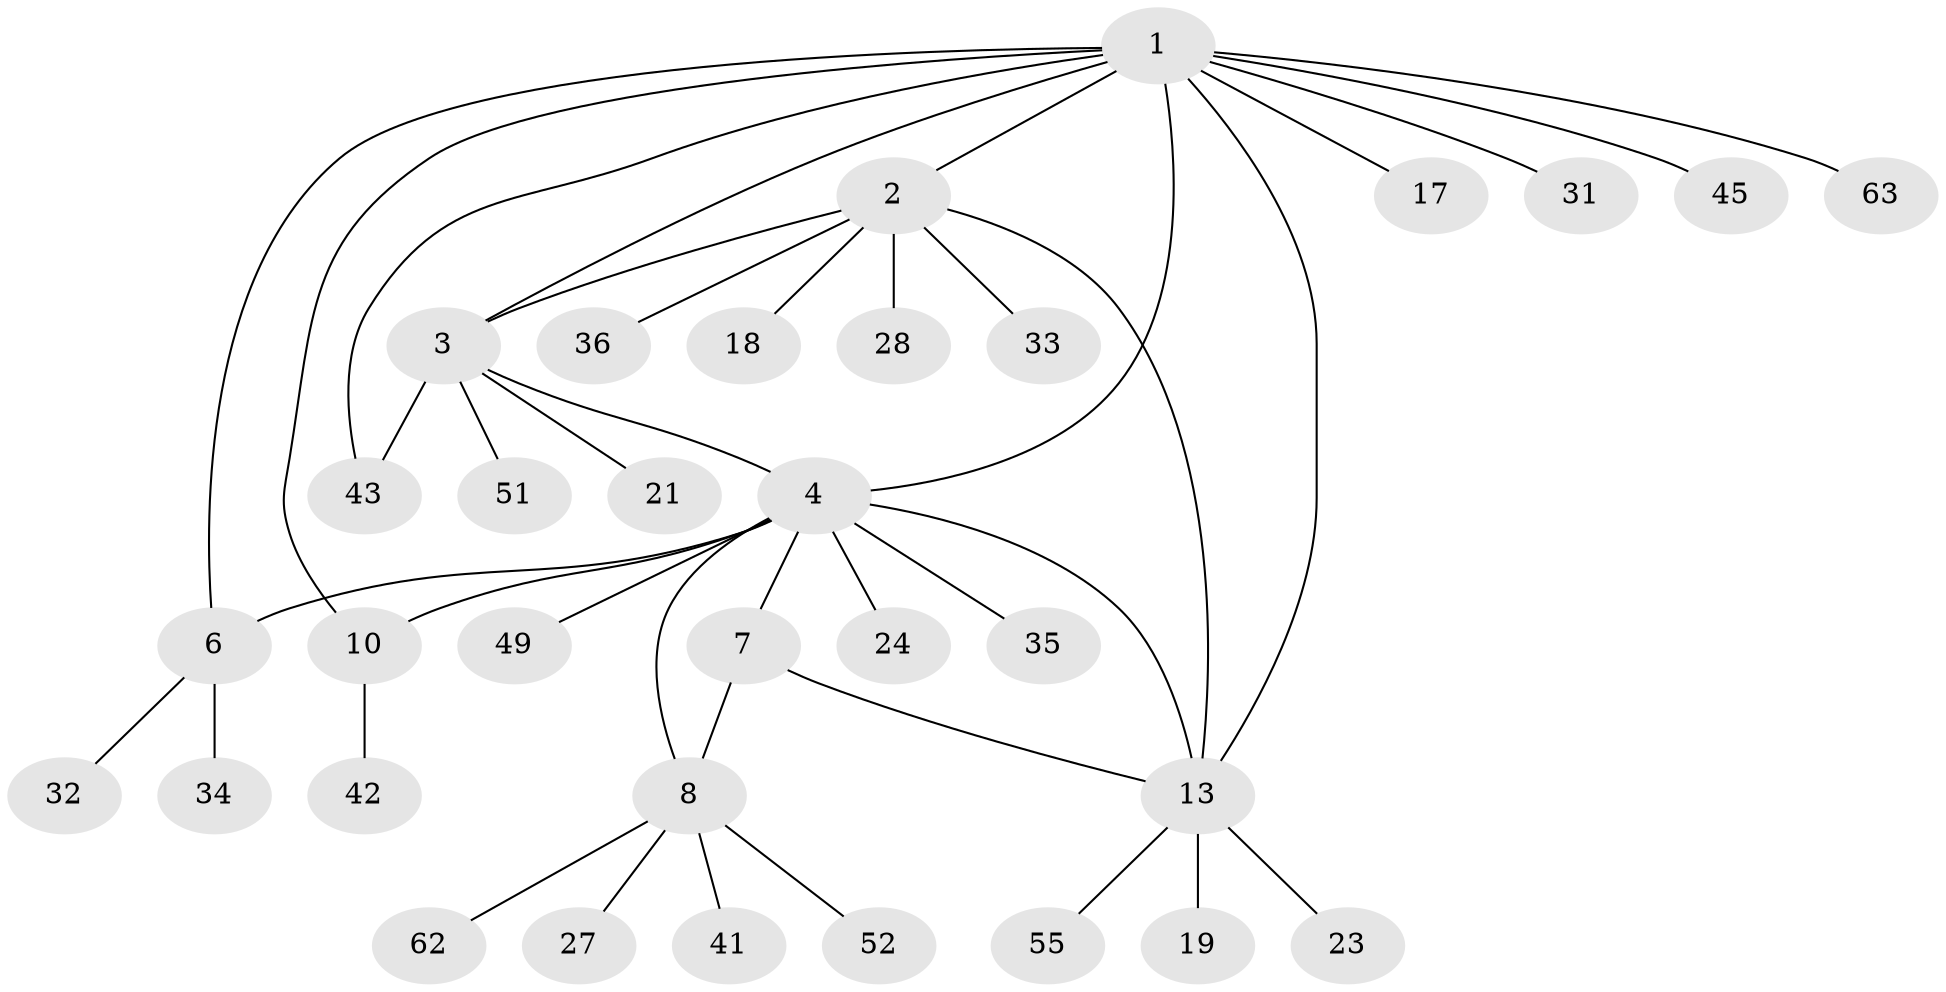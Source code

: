 // original degree distribution, {10: 0.014925373134328358, 7: 0.08955223880597014, 6: 0.04477611940298507, 5: 0.014925373134328358, 4: 0.04477611940298507, 8: 0.014925373134328358, 3: 0.029850746268656716, 1: 0.582089552238806, 2: 0.16417910447761194}
// Generated by graph-tools (version 1.1) at 2025/19/03/04/25 18:19:37]
// undirected, 33 vertices, 41 edges
graph export_dot {
graph [start="1"]
  node [color=gray90,style=filled];
  1 [super="+16+30+11"];
  2;
  3 [super="+22"];
  4 [super="+5"];
  6 [super="+20+65"];
  7 [super="+26"];
  8;
  10 [super="+12+29+54+58+38"];
  13 [super="+14+15+46+37+25"];
  17;
  18;
  19 [super="+50"];
  21;
  23;
  24;
  27 [super="+40"];
  28;
  31;
  32 [super="+57+47"];
  33;
  34;
  35;
  36;
  41 [super="+64"];
  42;
  43;
  45;
  49;
  51;
  52;
  55;
  62;
  63;
  1 -- 2;
  1 -- 3;
  1 -- 31;
  1 -- 45;
  1 -- 63;
  1 -- 4;
  1 -- 13 [weight=2];
  1 -- 17;
  1 -- 6;
  1 -- 10 [weight=2];
  1 -- 43;
  2 -- 3;
  2 -- 18;
  2 -- 28;
  2 -- 33;
  2 -- 36;
  2 -- 13;
  3 -- 4;
  3 -- 21;
  3 -- 43;
  3 -- 51;
  4 -- 6 [weight=2];
  4 -- 24;
  4 -- 35;
  4 -- 7;
  4 -- 8;
  4 -- 10 [weight=2];
  4 -- 49;
  4 -- 13 [weight=2];
  6 -- 32;
  6 -- 34;
  7 -- 8;
  7 -- 13;
  8 -- 27;
  8 -- 41;
  8 -- 52;
  8 -- 62;
  10 -- 42;
  13 -- 19;
  13 -- 55;
  13 -- 23;
}
